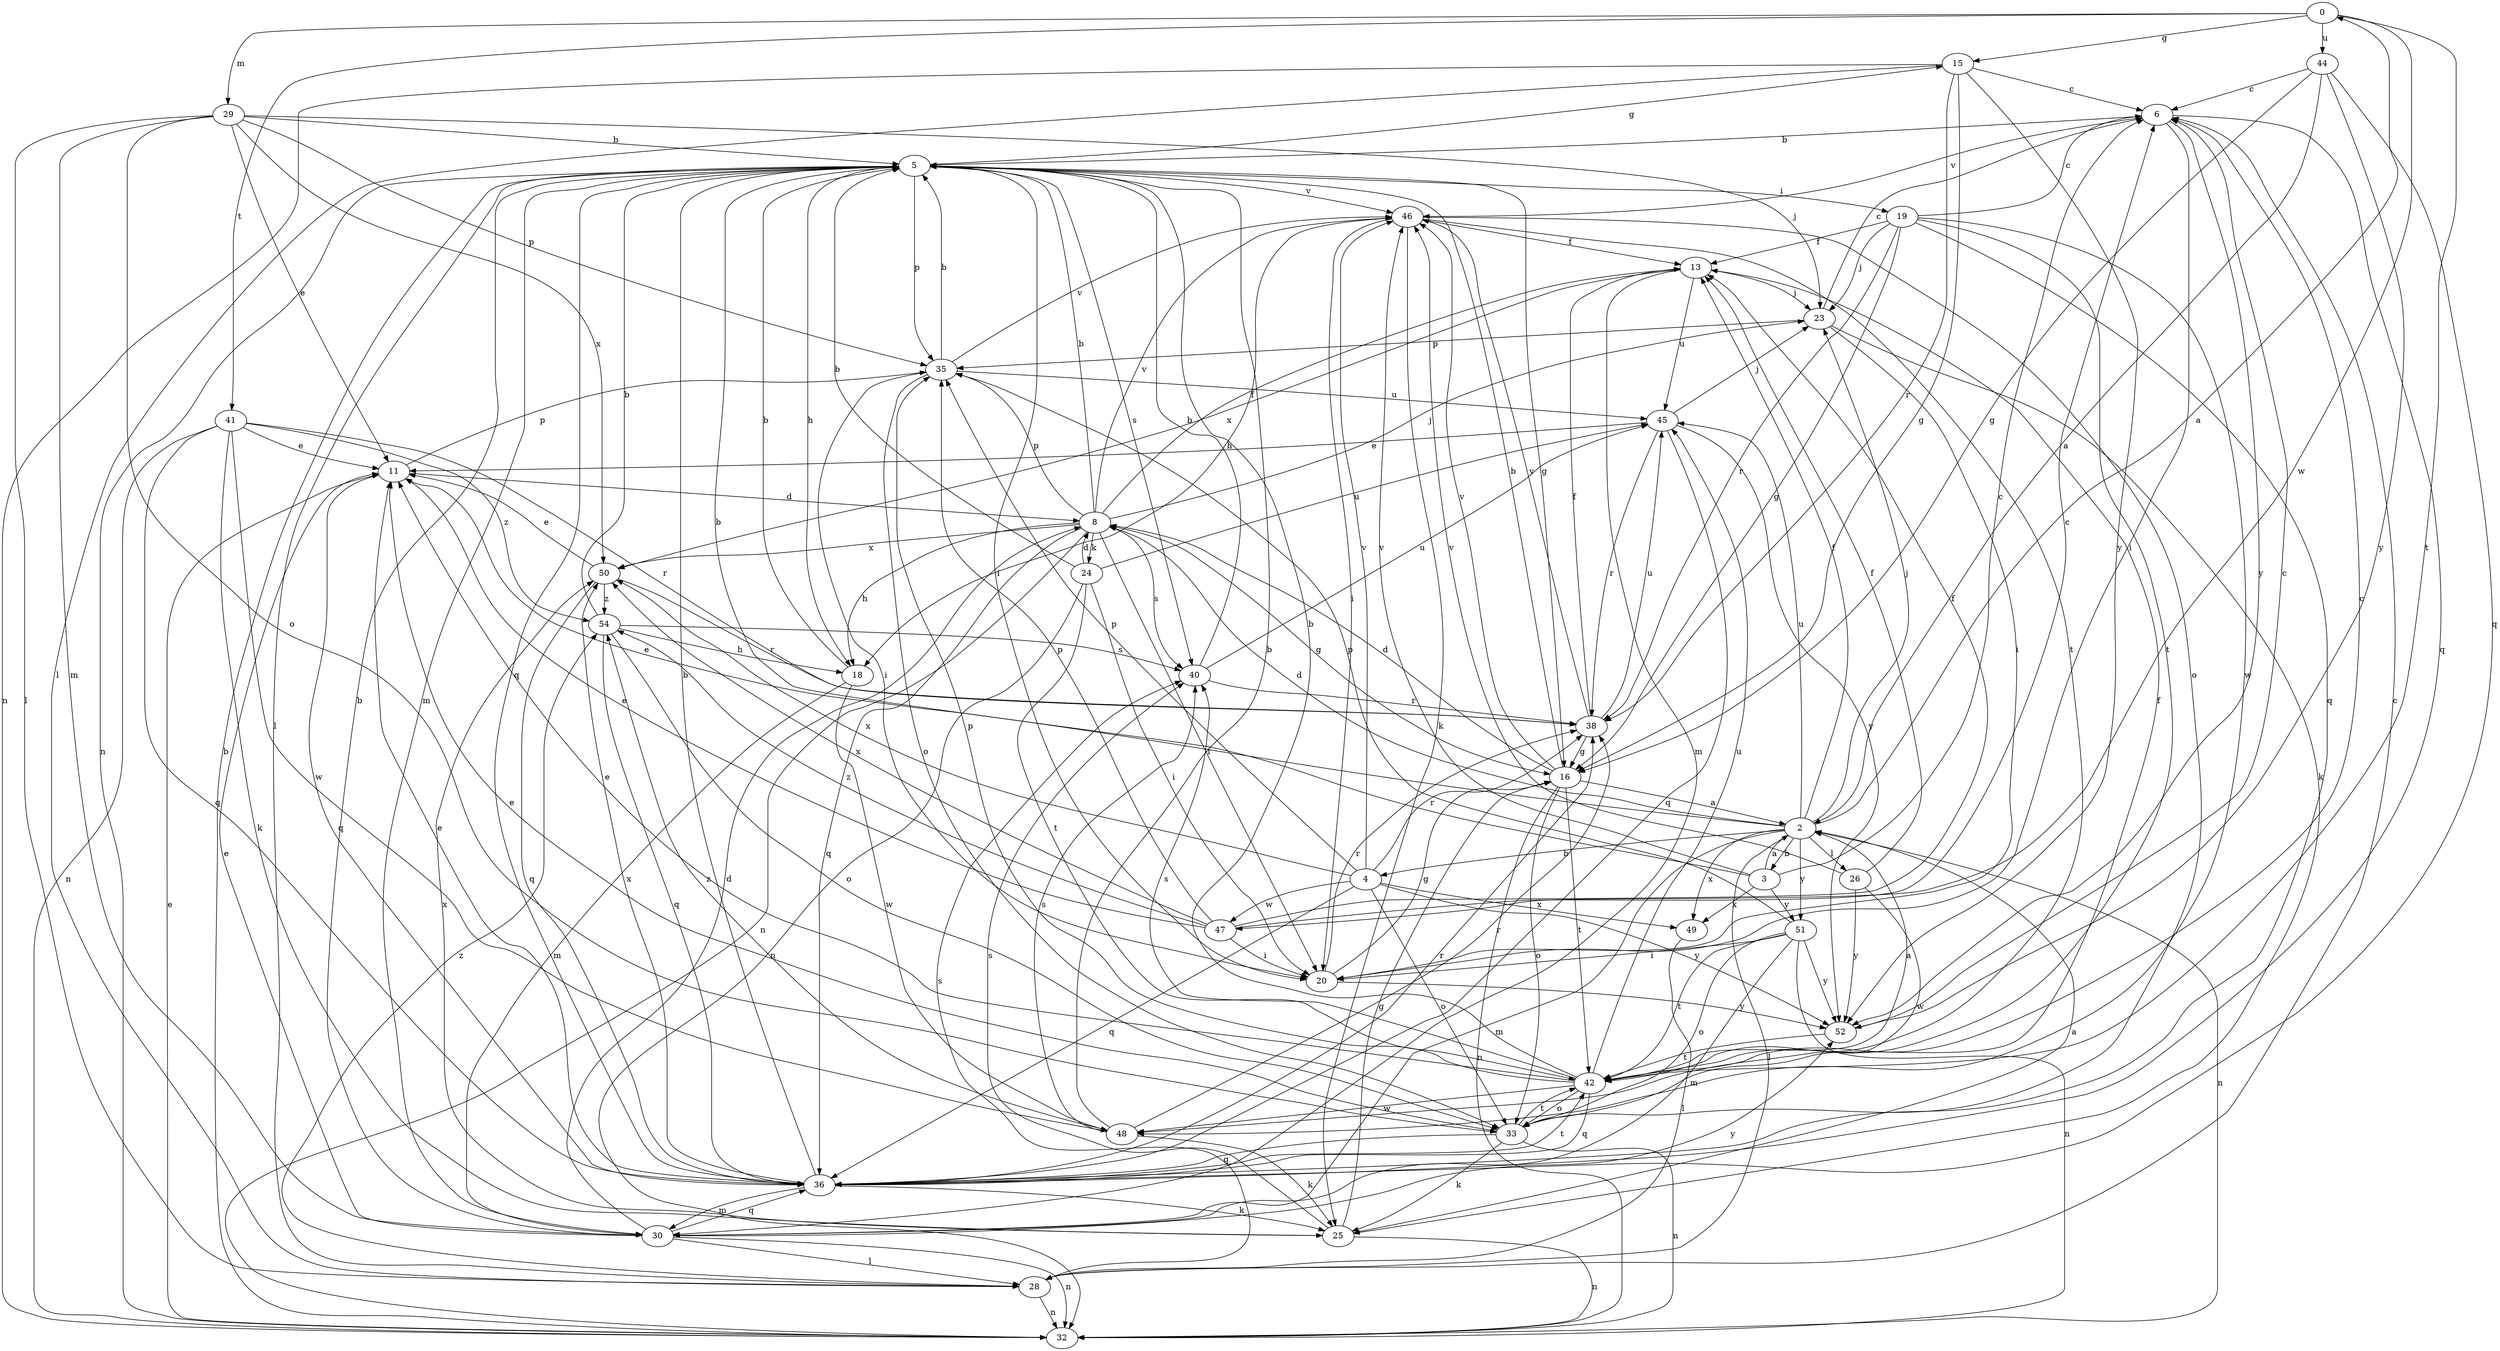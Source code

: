 strict digraph  {
0;
2;
3;
4;
5;
6;
8;
11;
13;
15;
16;
18;
19;
20;
23;
24;
25;
26;
28;
29;
30;
32;
33;
35;
36;
38;
40;
41;
42;
44;
45;
46;
47;
48;
49;
50;
51;
52;
54;
0 -> 15  [label=g];
0 -> 29  [label=m];
0 -> 41  [label=t];
0 -> 42  [label=t];
0 -> 44  [label=u];
0 -> 47  [label=w];
2 -> 0  [label=a];
2 -> 3  [label=b];
2 -> 4  [label=b];
2 -> 8  [label=d];
2 -> 11  [label=e];
2 -> 13  [label=f];
2 -> 23  [label=j];
2 -> 26  [label=l];
2 -> 28  [label=l];
2 -> 30  [label=m];
2 -> 32  [label=n];
2 -> 45  [label=u];
2 -> 49  [label=x];
2 -> 51  [label=y];
3 -> 2  [label=a];
3 -> 5  [label=b];
3 -> 6  [label=c];
3 -> 46  [label=v];
3 -> 49  [label=x];
3 -> 51  [label=y];
4 -> 33  [label=o];
4 -> 35  [label=p];
4 -> 36  [label=q];
4 -> 38  [label=r];
4 -> 46  [label=v];
4 -> 47  [label=w];
4 -> 49  [label=x];
4 -> 50  [label=x];
4 -> 52  [label=y];
5 -> 15  [label=g];
5 -> 16  [label=g];
5 -> 18  [label=h];
5 -> 19  [label=i];
5 -> 20  [label=i];
5 -> 28  [label=l];
5 -> 30  [label=m];
5 -> 32  [label=n];
5 -> 35  [label=p];
5 -> 36  [label=q];
5 -> 40  [label=s];
5 -> 46  [label=v];
6 -> 5  [label=b];
6 -> 20  [label=i];
6 -> 36  [label=q];
6 -> 46  [label=v];
6 -> 52  [label=y];
8 -> 5  [label=b];
8 -> 13  [label=f];
8 -> 16  [label=g];
8 -> 18  [label=h];
8 -> 20  [label=i];
8 -> 23  [label=j];
8 -> 24  [label=k];
8 -> 32  [label=n];
8 -> 35  [label=p];
8 -> 36  [label=q];
8 -> 40  [label=s];
8 -> 46  [label=v];
8 -> 50  [label=x];
11 -> 8  [label=d];
11 -> 35  [label=p];
11 -> 36  [label=q];
13 -> 23  [label=j];
13 -> 30  [label=m];
13 -> 45  [label=u];
13 -> 50  [label=x];
15 -> 6  [label=c];
15 -> 16  [label=g];
15 -> 28  [label=l];
15 -> 32  [label=n];
15 -> 38  [label=r];
15 -> 52  [label=y];
16 -> 2  [label=a];
16 -> 5  [label=b];
16 -> 8  [label=d];
16 -> 32  [label=n];
16 -> 33  [label=o];
16 -> 42  [label=t];
16 -> 46  [label=v];
18 -> 5  [label=b];
18 -> 30  [label=m];
18 -> 48  [label=w];
19 -> 6  [label=c];
19 -> 13  [label=f];
19 -> 16  [label=g];
19 -> 23  [label=j];
19 -> 36  [label=q];
19 -> 38  [label=r];
19 -> 42  [label=t];
19 -> 48  [label=w];
20 -> 16  [label=g];
20 -> 38  [label=r];
20 -> 52  [label=y];
23 -> 6  [label=c];
23 -> 20  [label=i];
23 -> 25  [label=k];
23 -> 35  [label=p];
24 -> 5  [label=b];
24 -> 8  [label=d];
24 -> 20  [label=i];
24 -> 32  [label=n];
24 -> 42  [label=t];
24 -> 45  [label=u];
25 -> 2  [label=a];
25 -> 16  [label=g];
25 -> 32  [label=n];
25 -> 40  [label=s];
25 -> 50  [label=x];
26 -> 13  [label=f];
26 -> 46  [label=v];
26 -> 48  [label=w];
26 -> 52  [label=y];
28 -> 6  [label=c];
28 -> 32  [label=n];
28 -> 40  [label=s];
28 -> 54  [label=z];
29 -> 5  [label=b];
29 -> 11  [label=e];
29 -> 23  [label=j];
29 -> 28  [label=l];
29 -> 30  [label=m];
29 -> 33  [label=o];
29 -> 35  [label=p];
29 -> 50  [label=x];
30 -> 5  [label=b];
30 -> 8  [label=d];
30 -> 11  [label=e];
30 -> 28  [label=l];
30 -> 32  [label=n];
30 -> 36  [label=q];
30 -> 52  [label=y];
32 -> 5  [label=b];
32 -> 11  [label=e];
33 -> 11  [label=e];
33 -> 13  [label=f];
33 -> 25  [label=k];
33 -> 32  [label=n];
33 -> 36  [label=q];
33 -> 42  [label=t];
35 -> 5  [label=b];
35 -> 20  [label=i];
35 -> 33  [label=o];
35 -> 45  [label=u];
35 -> 46  [label=v];
36 -> 5  [label=b];
36 -> 11  [label=e];
36 -> 25  [label=k];
36 -> 30  [label=m];
36 -> 38  [label=r];
36 -> 42  [label=t];
36 -> 50  [label=x];
38 -> 13  [label=f];
38 -> 16  [label=g];
38 -> 45  [label=u];
38 -> 46  [label=v];
40 -> 5  [label=b];
40 -> 38  [label=r];
40 -> 45  [label=u];
41 -> 11  [label=e];
41 -> 25  [label=k];
41 -> 32  [label=n];
41 -> 36  [label=q];
41 -> 38  [label=r];
41 -> 48  [label=w];
41 -> 54  [label=z];
42 -> 2  [label=a];
42 -> 5  [label=b];
42 -> 6  [label=c];
42 -> 11  [label=e];
42 -> 33  [label=o];
42 -> 35  [label=p];
42 -> 36  [label=q];
42 -> 40  [label=s];
42 -> 45  [label=u];
42 -> 48  [label=w];
44 -> 2  [label=a];
44 -> 6  [label=c];
44 -> 16  [label=g];
44 -> 36  [label=q];
44 -> 52  [label=y];
45 -> 11  [label=e];
45 -> 23  [label=j];
45 -> 36  [label=q];
45 -> 38  [label=r];
45 -> 52  [label=y];
46 -> 13  [label=f];
46 -> 18  [label=h];
46 -> 20  [label=i];
46 -> 25  [label=k];
46 -> 33  [label=o];
46 -> 42  [label=t];
47 -> 6  [label=c];
47 -> 11  [label=e];
47 -> 13  [label=f];
47 -> 20  [label=i];
47 -> 35  [label=p];
47 -> 50  [label=x];
47 -> 54  [label=z];
48 -> 5  [label=b];
48 -> 25  [label=k];
48 -> 38  [label=r];
48 -> 40  [label=s];
48 -> 54  [label=z];
49 -> 28  [label=l];
50 -> 11  [label=e];
50 -> 36  [label=q];
50 -> 38  [label=r];
50 -> 54  [label=z];
51 -> 20  [label=i];
51 -> 30  [label=m];
51 -> 32  [label=n];
51 -> 33  [label=o];
51 -> 35  [label=p];
51 -> 42  [label=t];
51 -> 52  [label=y];
52 -> 6  [label=c];
52 -> 42  [label=t];
54 -> 5  [label=b];
54 -> 18  [label=h];
54 -> 33  [label=o];
54 -> 36  [label=q];
54 -> 40  [label=s];
}

